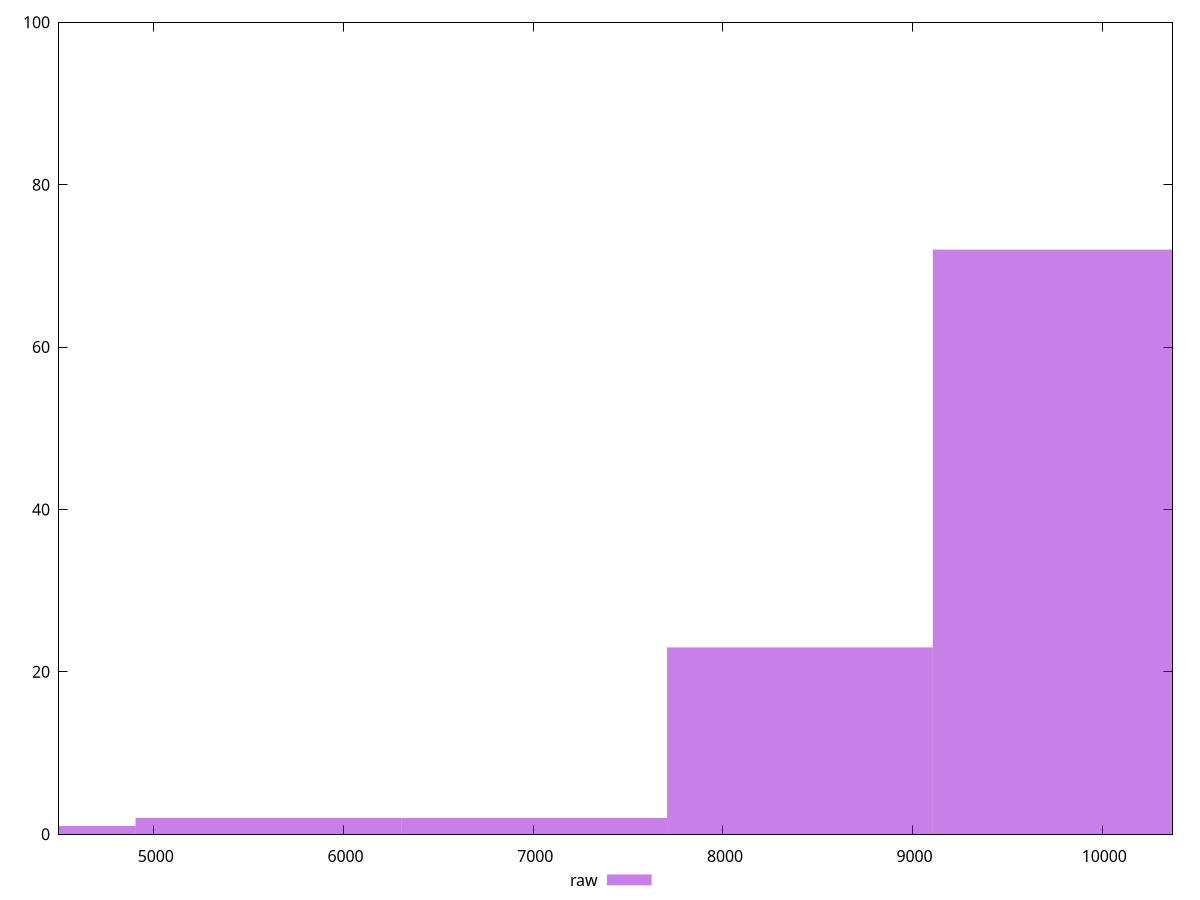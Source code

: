 reset

$raw <<EOF
9807.04298432513 72
8406.036843707254 23
4203.018421853627 1
7005.030703089378 2
5604.024562471503 2
EOF

set key outside below
set boxwidth 1401.0061406178756
set xrange [4500:10370]
set yrange [0:100]
set trange [0:100]
set style fill transparent solid 0.5 noborder
set terminal svg size 640, 490 enhanced background rgb 'white'
set output "reprap/uses-text-compression/samples/pages+cached+noexternal+nomedia+nocss+nojs/raw/histogram.svg"

plot $raw title "raw" with boxes

reset
